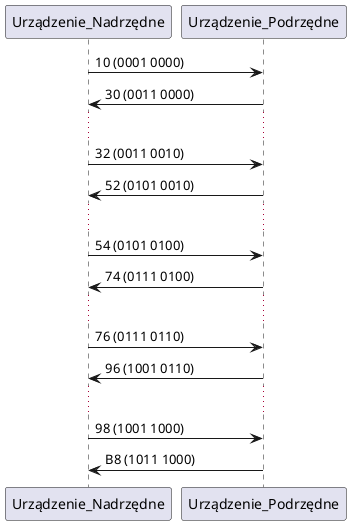 @startuml

participant Urządzenie_Nadrzędne
participant Urządzenie_Podrzędne

Urządzenie_Nadrzędne -> Urządzenie_Podrzędne : 10 (‭0001 0000‬)
Urządzenie_Podrzędne -> Urządzenie_Nadrzędne : 30 (‭0011 0000‬)
......
Urządzenie_Nadrzędne -> Urządzenie_Podrzędne : 32 (‭0011 0010‬)
Urządzenie_Podrzędne -> Urządzenie_Nadrzędne : 52 (‭0101 0010‬)
......
Urządzenie_Nadrzędne -> Urządzenie_Podrzędne : 54 (‭0101 0100‬)
Urządzenie_Podrzędne -> Urządzenie_Nadrzędne : 74 (‭0111 0100‬)
......
Urządzenie_Nadrzędne -> Urządzenie_Podrzędne : 76 (‭0111 0110‬)
Urządzenie_Podrzędne -> Urządzenie_Nadrzędne : 96 (‭1001 0110‬)
......
Urządzenie_Nadrzędne -> Urządzenie_Podrzędne : 98 (‭1001 1000‬)
Urządzenie_Podrzędne -> Urządzenie_Nadrzędne : B8 (‭1011 1000‬)

@enduml